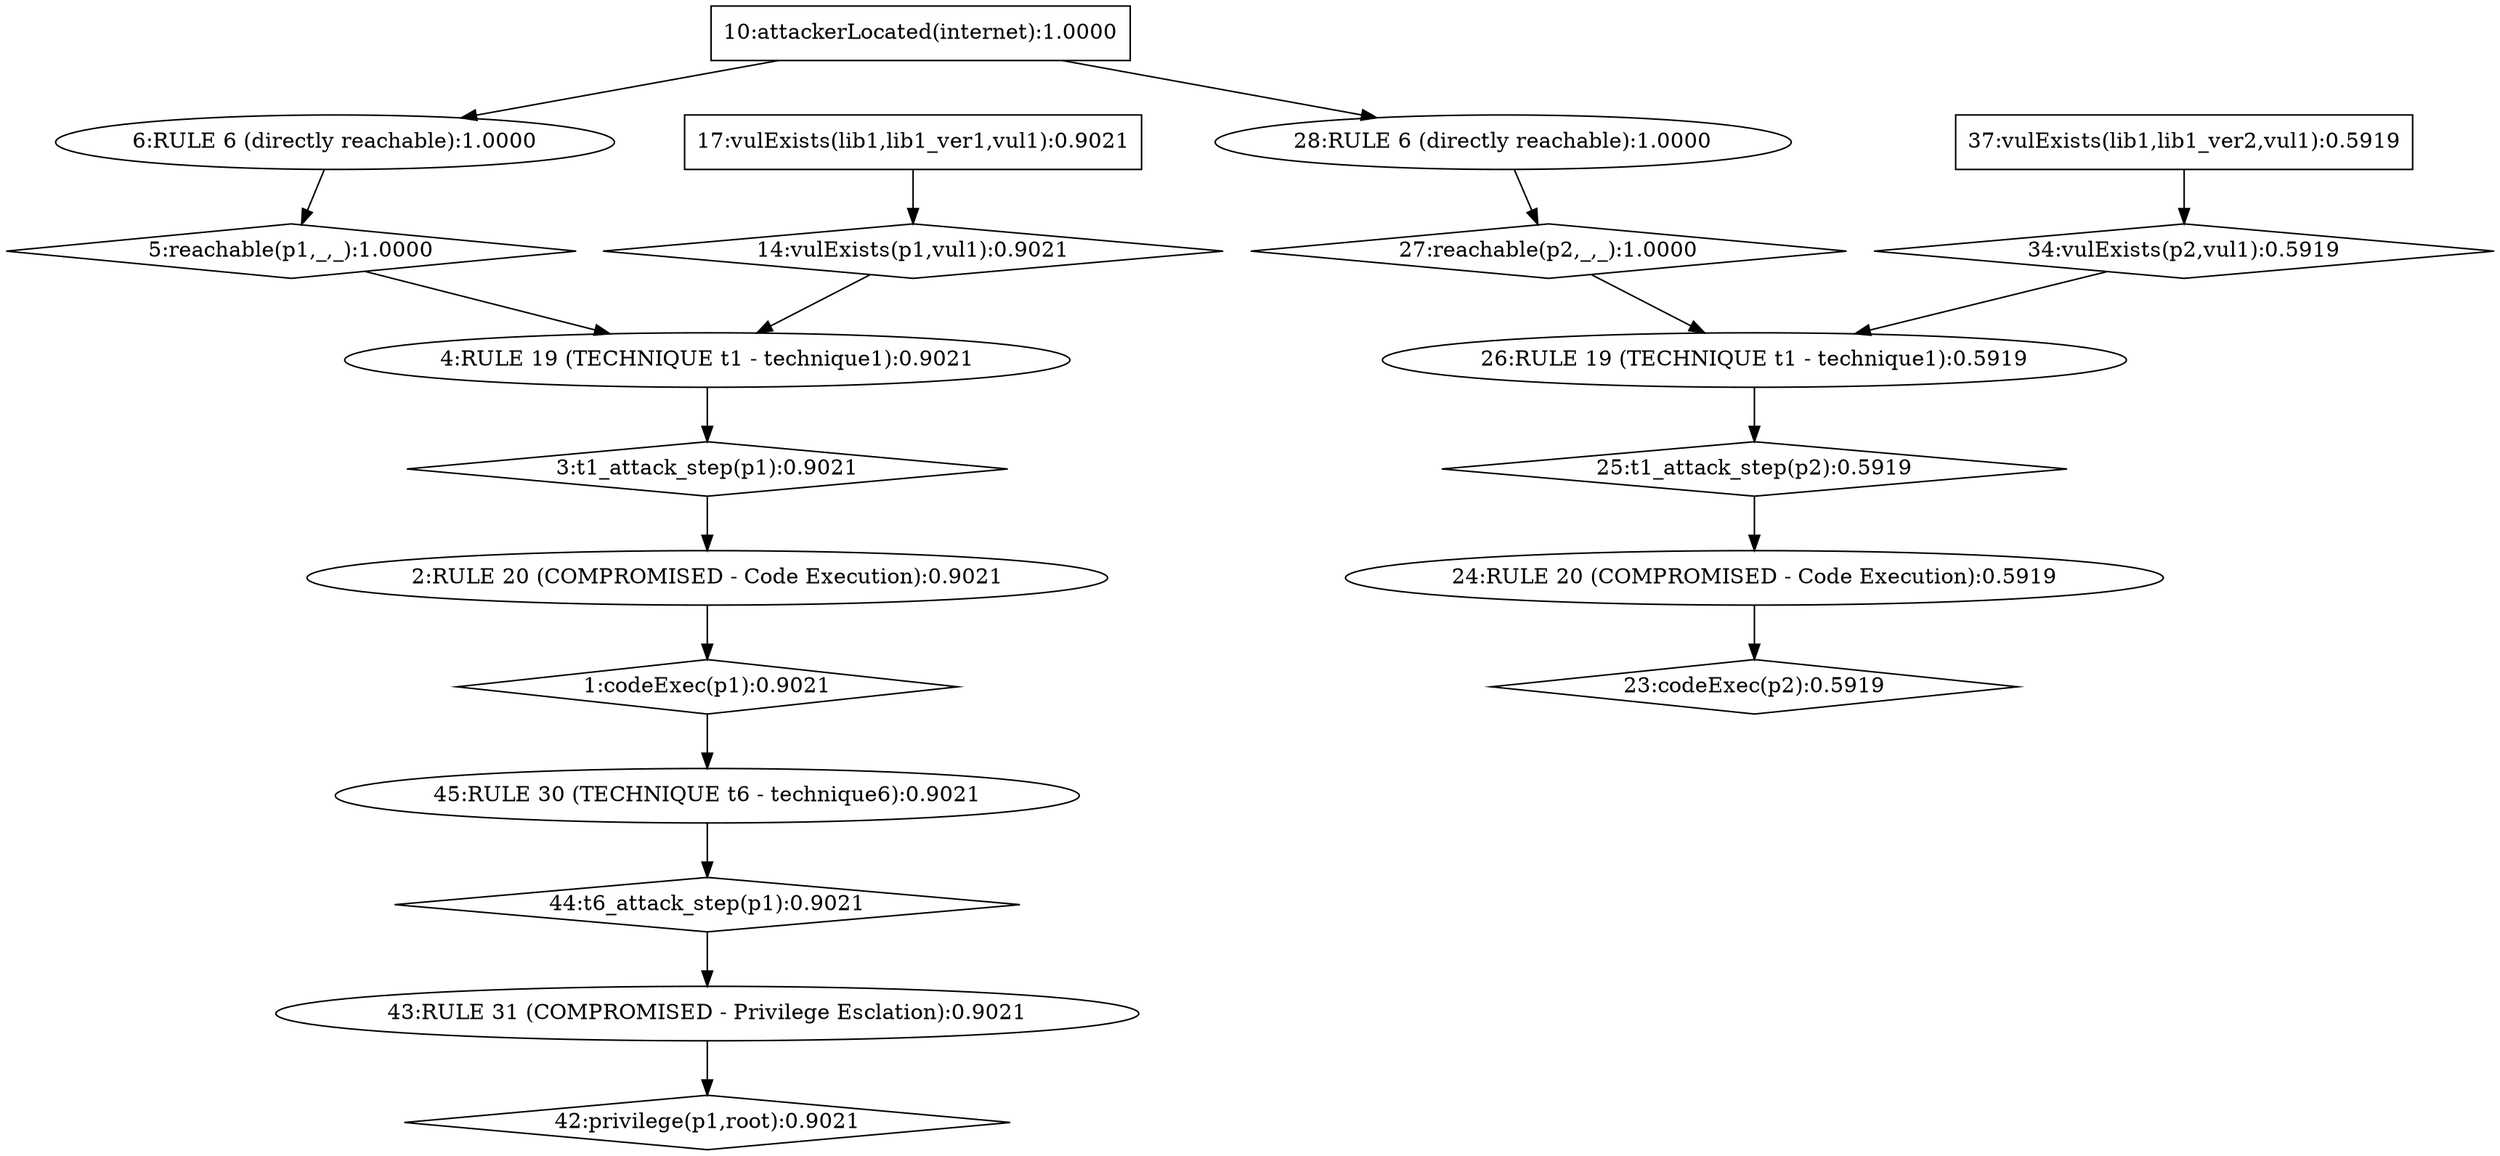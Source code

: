 strict digraph G {
	graph [name=G];
	1	[label="1:codeExec(p1):0.9021",
		probability=0.9020731155610687,
		shape=diamond];
	45	[label="45:RULE 30 (TECHNIQUE t6 - technique6):0.9021",
		probability=0.9020731155610687,
		shape=ellipse];
	1 -> 45;
	2	[label="2:RULE 20 (COMPROMISED - Code Execution):0.9021",
		probability=0.9020731155610687,
		shape=ellipse];
	2 -> 1;
	3	[label="3:t1_attack_step(p1):0.9021",
		probability=0.9020731155610687,
		shape=diamond];
	3 -> 2;
	4	[label="4:RULE 19 (TECHNIQUE t1 - technique1):0.9021",
		probability=0.9020731155610687,
		shape=ellipse];
	4 -> 3;
	5	[label="5:reachable(p1,_,_):1.0000",
		probability=1.0,
		shape=diamond];
	5 -> 4;
	6	[label="6:RULE 6 (directly reachable):1.0000",
		probability=1.0,
		shape=ellipse];
	6 -> 5;
	10	[label="10:attackerLocated(internet):1.0000",
		probability=1.0,
		shape=box];
	10 -> 6;
	28	[label="28:RULE 6 (directly reachable):1.0000",
		probability=1.0,
		shape=ellipse];
	10 -> 28;
	14	[label="14:vulExists(p1,vul1):0.9021",
		probability=0.9020731155610687,
		shape=diamond];
	14 -> 4;
	17	[label="17:vulExists(lib1,lib1_ver1,vul1):0.9021",
		probability=0.9020731155610687,
		shape=box];
	17 -> 14;
	23	[label="23:codeExec(p2):0.5919",
		probability=0.5918737796788212,
		shape=diamond];
	24	[label="24:RULE 20 (COMPROMISED - Code Execution):0.5919",
		probability=0.5918737796788212,
		shape=ellipse];
	24 -> 23;
	25	[label="25:t1_attack_step(p2):0.5919",
		probability=0.5918737796788212,
		shape=diamond];
	25 -> 24;
	26	[label="26:RULE 19 (TECHNIQUE t1 - technique1):0.5919",
		probability=0.5918737796788212,
		shape=ellipse];
	26 -> 25;
	27	[label="27:reachable(p2,_,_):1.0000",
		probability=1.0,
		shape=diamond];
	27 -> 26;
	28 -> 27;
	34	[label="34:vulExists(p2,vul1):0.5919",
		probability=0.5918737796788212,
		shape=diamond];
	34 -> 26;
	37	[label="37:vulExists(lib1,lib1_ver2,vul1):0.5919",
		probability=0.5918737796788212,
		shape=box];
	37 -> 34;
	42	[label="42:privilege(p1,root):0.9021",
		probability=0.9020731155610687,
		shape=diamond];
	43	[label="43:RULE 31 (COMPROMISED - Privilege Esclation):0.9021",
		probability=0.9020731155610687,
		shape=ellipse];
	43 -> 42;
	44	[label="44:t6_attack_step(p1):0.9021",
		probability=0.9020731155610687,
		shape=diamond];
	44 -> 43;
	45 -> 44;
}
